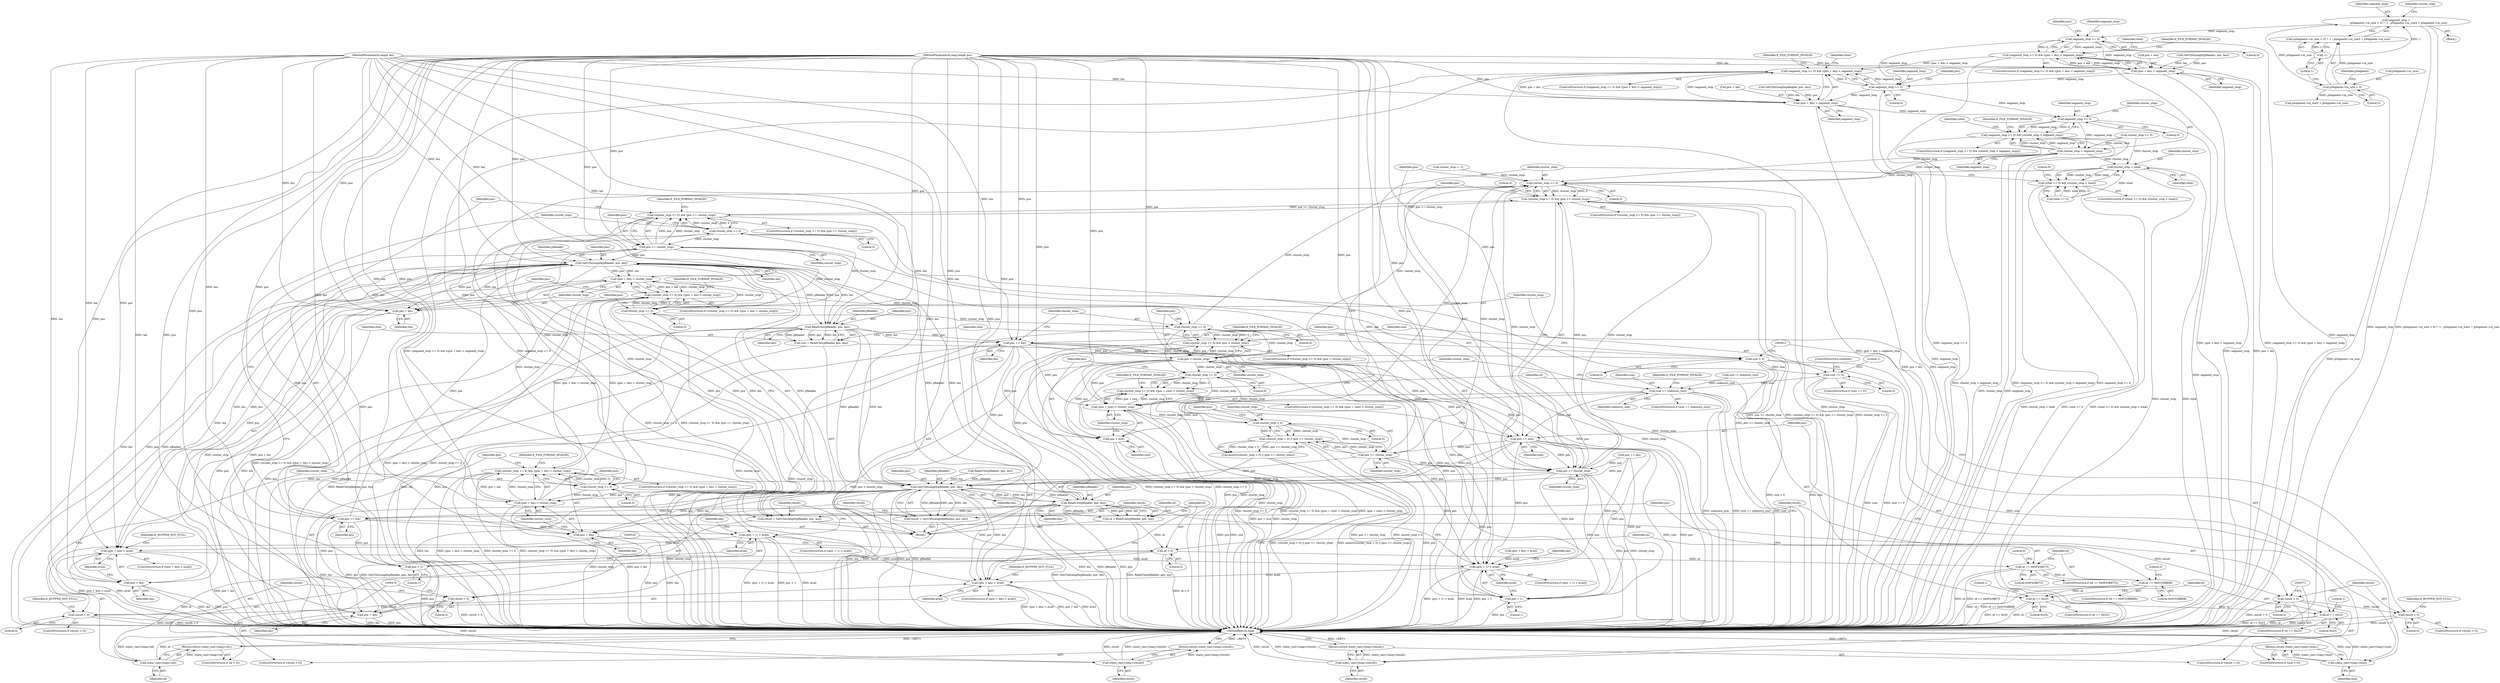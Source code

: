 digraph "0_Android_04839626ed859623901ebd3a5fd483982186b59d_146@integer" {
"1000205" [label="(Call,segment_stop =\n      (pSegment->m_size < 0) ? -1 : pSegment->m_start + pSegment->m_size)"];
"1000213" [label="(Call,-1)"];
"1000208" [label="(Call,pSegment->m_size < 0)"];
"1000263" [label="(Call,segment_stop >= 0)"];
"1000262" [label="(Call,(segment_stop >= 0) && ((pos + len) > segment_stop))"];
"1000351" [label="(Call,(segment_stop >= 0) && ((pos + len) > segment_stop))"];
"1000266" [label="(Call,(pos + len) > segment_stop)"];
"1000352" [label="(Call,segment_stop >= 0)"];
"1000355" [label="(Call,(pos + len) > segment_stop)"];
"1000424" [label="(Call,segment_stop >= 0)"];
"1000423" [label="(Call,(segment_stop >= 0) && (cluster_stop > segment_stop))"];
"1000427" [label="(Call,cluster_stop > segment_stop)"];
"1000437" [label="(Call,cluster_stop > total)"];
"1000433" [label="(Call,(total >= 0) && (cluster_stop > total))"];
"1000446" [label="(Call,cluster_stop >= 0)"];
"1000445" [label="(Call,(cluster_stop >= 0) && (pos >= cluster_stop))"];
"1000538" [label="(Call,(cluster_stop >= 0) && (pos >= cluster_stop))"];
"1000449" [label="(Call,pos >= cluster_stop)"];
"1000455" [label="(Call,(pos + 1) > avail)"];
"1000500" [label="(Call,(pos + len) > avail)"];
"1000548" [label="(Call,(pos + 1) > avail)"];
"1000592" [label="(Call,(pos + len) > avail)"];
"1000456" [label="(Call,pos + 1)"];
"1000469" [label="(Call,GetUIntLength(pReader, pos, len))"];
"1000467" [label="(Call,result = GetUIntLength(pReader, pos, len))"];
"1000474" [label="(Call,result < 0)"];
"1000478" [label="(Call,static_cast<long>(result))"];
"1000477" [label="(Return,return static_cast<long>(result);)"];
"1000482" [label="(Call,result > 0)"];
"1000492" [label="(Call,(pos + len) > cluster_stop)"];
"1000488" [label="(Call,(cluster_stop >= 0) && ((pos + len) > cluster_stop))"];
"1000580" [label="(Call,(cluster_stop >= 0) && ((pos + len) > cluster_stop))"];
"1000539" [label="(Call,cluster_stop >= 0)"];
"1000542" [label="(Call,pos >= cluster_stop)"];
"1000549" [label="(Call,pos + 1)"];
"1000561" [label="(Call,GetUIntLength(pReader, pos, len))"];
"1000559" [label="(Call,result = GetUIntLength(pReader, pos, len))"];
"1000566" [label="(Call,result < 0)"];
"1000570" [label="(Call,static_cast<long>(result))"];
"1000569" [label="(Return,return static_cast<long>(result);)"];
"1000574" [label="(Call,result > 0)"];
"1000584" [label="(Call,(pos + len) > cluster_stop)"];
"1000619" [label="(Call,cluster_stop >= 0)"];
"1000618" [label="(Call,(cluster_stop >= 0) && (pos > cluster_stop))"];
"1000622" [label="(Call,pos > cluster_stop)"];
"1000642" [label="(Call,cluster_stop >= 0)"];
"1000641" [label="(Call,(cluster_stop >= 0) && ((pos + size) > cluster_stop))"];
"1000645" [label="(Call,(pos + size) > cluster_stop)"];
"1000669" [label="(Call,cluster_stop < 0)"];
"1000668" [label="(Call,(cluster_stop < 0) || (pos <= cluster_stop))"];
"1000667" [label="(Call,assert((cluster_stop < 0) || (pos <= cluster_stop)))"];
"1000672" [label="(Call,pos <= cluster_stop)"];
"1000646" [label="(Call,pos + size)"];
"1000664" [label="(Call,pos += size)"];
"1000585" [label="(Call,pos + len)"];
"1000593" [label="(Call,pos + len)"];
"1000602" [label="(Call,ReadUInt(pReader, pos, len))"];
"1000600" [label="(Call,size = ReadUInt(pReader, pos, len))"];
"1000607" [label="(Call,size < 0)"];
"1000611" [label="(Call,static_cast<long>(size))"];
"1000610" [label="(Return,return static_cast<long>(size);)"];
"1000628" [label="(Call,size == 0)"];
"1000635" [label="(Call,size == unknown_size)"];
"1000614" [label="(Call,pos += len)"];
"1000581" [label="(Call,cluster_stop >= 0)"];
"1000493" [label="(Call,pos + len)"];
"1000501" [label="(Call,pos + len)"];
"1000510" [label="(Call,ReadUInt(pReader, pos, len))"];
"1000508" [label="(Call,id = ReadUInt(pReader, pos, len))"];
"1000515" [label="(Call,id < 0)"];
"1000519" [label="(Call,static_cast<long>(id))"];
"1000518" [label="(Return,return static_cast<long>(id);)"];
"1000523" [label="(Call,id == 0x0F43B675)"];
"1000529" [label="(Call,id == 0x0C53BB6B)"];
"1000653" [label="(Call,id == 0x20)"];
"1000659" [label="(Call,id == 0x23)"];
"1000534" [label="(Call,pos += len)"];
"1000489" [label="(Call,cluster_stop >= 0)"];
"1000618" [label="(Call,(cluster_stop >= 0) && (pos > cluster_stop))"];
"1000611" [label="(Call,static_cast<long>(size))"];
"1000538" [label="(Call,(cluster_stop >= 0) && (pos >= cluster_stop))"];
"1000458" [label="(Literal,1)"];
"1000473" [label="(ControlStructure,if (result < 0))"];
"1000549" [label="(Call,pos + 1)"];
"1000605" [label="(Identifier,len)"];
"1000622" [label="(Call,pos > cluster_stop)"];
"1000354" [label="(Literal,0)"];
"1000483" [label="(Identifier,result)"];
"1000574" [label="(Call,result > 0)"];
"1000671" [label="(Literal,0)"];
"1000572" [label="(Identifier,result)"];
"1000439" [label="(Identifier,total)"];
"1000486" [label="(Identifier,E_BUFFER_NOT_FULL)"];
"1000266" [label="(Call,(pos + len) > segment_stop)"];
"1000425" [label="(Identifier,segment_stop)"];
"1000262" [label="(Call,(segment_stop >= 0) && ((pos + len) > segment_stop))"];
"1000672" [label="(Call,pos <= cluster_stop)"];
"1000205" [label="(Call,segment_stop =\n      (pSegment->m_size < 0) ? -1 : pSegment->m_start + pSegment->m_size)"];
"1000454" [label="(ControlStructure,if ((pos + 1) > avail))"];
"1000544" [label="(Identifier,cluster_stop)"];
"1000648" [label="(Identifier,size)"];
"1000443" [label="(Block,)"];
"1000634" [label="(ControlStructure,if (size == unknown_size))"];
"1000613" [label="(Identifier,size)"];
"1000519" [label="(Call,static_cast<long>(id))"];
"1000561" [label="(Call,GetUIntLength(pReader, pos, len))"];
"1000670" [label="(Identifier,cluster_stop)"];
"1000481" [label="(ControlStructure,if (result > 0))"];
"1000446" [label="(Call,cluster_stop >= 0)"];
"1000445" [label="(Call,(cluster_stop >= 0) && (pos >= cluster_stop))"];
"1000535" [label="(Identifier,pos)"];
"1000426" [label="(Literal,0)"];
"1000537" [label="(ControlStructure,if ((cluster_stop >= 0) && (pos >= cluster_stop)))"];
"1000208" [label="(Call,pSegment->m_size < 0)"];
"1000506" [label="(Identifier,E_BUFFER_NOT_FULL)"];
"1000585" [label="(Call,pos + len)"];
"1000432" [label="(ControlStructure,if ((total >= 0) && (cluster_stop > total)))"];
"1000646" [label="(Call,pos + size)"];
"1000270" [label="(Identifier,segment_stop)"];
"1000564" [label="(Identifier,len)"];
"1000624" [label="(Identifier,cluster_stop)"];
"1000587" [label="(Identifier,len)"];
"1000529" [label="(Call,id == 0x0C53BB6B)"];
"1000569" [label="(Return,return static_cast<long>(result);)"];
"1000350" [label="(ControlStructure,if ((segment_stop >= 0) && ((pos + len) > segment_stop)))"];
"1000595" [label="(Identifier,len)"];
"1000539" [label="(Call,cluster_stop >= 0)"];
"1000666" [label="(Identifier,size)"];
"1000560" [label="(Identifier,result)"];
"1000513" [label="(Identifier,len)"];
"1000516" [label="(Identifier,id)"];
"1000435" [label="(Identifier,total)"];
"1000619" [label="(Call,cluster_stop >= 0)"];
"1000592" [label="(Call,(pos + len) > avail)"];
"1000606" [label="(ControlStructure,if (size < 0))"];
"1000431" [label="(Identifier,E_FILE_FORMAT_INVALID)"];
"1000471" [label="(Identifier,pos)"];
"1000565" [label="(ControlStructure,if (result < 0))"];
"1000514" [label="(ControlStructure,if (id < 0))"];
"1000352" [label="(Call,segment_stop >= 0)"];
"1000521" [label="(Identifier,id)"];
"1000568" [label="(Literal,0)"];
"1000674" [label="(Identifier,cluster_stop)"];
"1000356" [label="(Call,pos + len)"];
"1000355" [label="(Call,(pos + len) > segment_stop)"];
"1000559" [label="(Call,result = GetUIntLength(pReader, pos, len))"];
"1000573" [label="(ControlStructure,if (result > 0))"];
"1000667" [label="(Call,assert((cluster_stop < 0) || (pos <= cluster_stop)))"];
"1000576" [label="(Literal,0)"];
"1000563" [label="(Identifier,pos)"];
"1000500" [label="(Call,(pos + len) > avail)"];
"1000547" [label="(ControlStructure,if ((pos + 1) > avail))"];
"1000375" [label="(Call,(pos + len) > avail)"];
"1000488" [label="(Call,(cluster_stop >= 0) && ((pos + len) > cluster_stop))"];
"1000448" [label="(Literal,0)"];
"1000582" [label="(Identifier,cluster_stop)"];
"1000642" [label="(Call,cluster_stop >= 0)"];
"1000457" [label="(Identifier,pos)"];
"1000263" [label="(Call,segment_stop >= 0)"];
"1000664" [label="(Call,pos += size)"];
"1000534" [label="(Call,pos += len)"];
"1000603" [label="(Identifier,pReader)"];
"1000151" [label="(Block,)"];
"1000579" [label="(ControlStructure,if ((cluster_stop >= 0) && ((pos + len) > cluster_stop)))"];
"1000590" [label="(Identifier,E_FILE_FORMAT_INVALID)"];
"1000628" [label="(Call,size == 0)"];
"1000658" [label="(ControlStructure,if (id == 0x23))"];
"1000637" [label="(Identifier,unknown_size)"];
"1000459" [label="(Identifier,avail)"];
"1000359" [label="(Identifier,segment_stop)"];
"1000644" [label="(Literal,0)"];
"1000419" [label="(Call,cluster_stop >= 0)"];
"1000566" [label="(Call,result < 0)"];
"1000450" [label="(Identifier,pos)"];
"1000508" [label="(Call,id = ReadUInt(pReader, pos, len))"];
"1000493" [label="(Call,pos + len)"];
"1000223" [label="(Call,cluster_stop = -1)"];
"1000555" [label="(Identifier,len)"];
"1000620" [label="(Identifier,cluster_stop)"];
"1000276" [label="(Identifier,total)"];
"1000217" [label="(Identifier,pSegment)"];
"1000429" [label="(Identifier,segment_stop)"];
"1000609" [label="(Literal,0)"];
"1000528" [label="(ControlStructure,if (id == 0x0C53BB6B))"];
"1000215" [label="(Call,pSegment->m_start + pSegment->m_size)"];
"1000504" [label="(Identifier,avail)"];
"1000570" [label="(Call,static_cast<long>(result))"];
"1000659" [label="(Call,id == 0x23)"];
"1000361" [label="(Identifier,E_FILE_FORMAT_INVALID)"];
"1000267" [label="(Call,pos + len)"];
"1000608" [label="(Identifier,size)"];
"1000580" [label="(Call,(cluster_stop >= 0) && ((pos + len) > cluster_stop))"];
"1000562" [label="(Identifier,pReader)"];
"1000660" [label="(Identifier,id)"];
"1000533" [label="(Literal,0)"];
"1000455" [label="(Call,(pos + 1) > avail)"];
"1000661" [label="(Literal,0x23)"];
"1000645" [label="(Call,(pos + size) > cluster_stop)"];
"1000243" [label="(Call,GetUIntLength(pReader, pos, len))"];
"1000453" [label="(Literal,0)"];
"1000673" [label="(Identifier,pos)"];
"1000437" [label="(Call,cluster_stop > total)"];
"1000523" [label="(Call,id == 0x0F43B675)"];
"1000631" [label="(ControlStructure,continue;)"];
"1000548" [label="(Call,(pos + 1) > avail)"];
"1000543" [label="(Identifier,pos)"];
"1000654" [label="(Identifier,id)"];
"1000149" [label="(MethodParameterIn,long long& pos)"];
"1000515" [label="(Call,id < 0)"];
"1000546" [label="(Identifier,E_FILE_FORMAT_INVALID)"];
"1000583" [label="(Literal,0)"];
"1000498" [label="(Identifier,E_FILE_FORMAT_INVALID)"];
"1000578" [label="(Identifier,E_BUFFER_NOT_FULL)"];
"1000423" [label="(Call,(segment_stop >= 0) && (cluster_stop > segment_stop))"];
"1000472" [label="(Identifier,len)"];
"1000444" [label="(ControlStructure,if ((cluster_stop >= 0) && (pos >= cluster_stop)))"];
"1000487" [label="(ControlStructure,if ((cluster_stop >= 0) && ((pos + len) > cluster_stop)))"];
"1000468" [label="(Identifier,result)"];
"1000614" [label="(Call,pos += len)"];
"1000550" [label="(Identifier,pos)"];
"1000499" [label="(ControlStructure,if ((pos + len) > avail))"];
"1000510" [label="(Call,ReadUInt(pReader, pos, len))"];
"1000584" [label="(Call,(pos + len) > cluster_stop)"];
"1000636" [label="(Identifier,size)"];
"1000530" [label="(Identifier,id)"];
"1000639" [label="(Identifier,E_FILE_FORMAT_INVALID)"];
"1000627" [label="(ControlStructure,if (size == 0))"];
"1000495" [label="(Identifier,len)"];
"1000588" [label="(Identifier,cluster_stop)"];
"1000604" [label="(Identifier,pos)"];
"1000617" [label="(ControlStructure,if ((cluster_stop >= 0) && (pos > cluster_stop)))"];
"1000353" [label="(Identifier,segment_stop)"];
"1000449" [label="(Call,pos >= cluster_stop)"];
"1000482" [label="(Call,result > 0)"];
"1000492" [label="(Call,(pos + len) > cluster_stop)"];
"1000540" [label="(Identifier,cluster_stop)"];
"1000616" [label="(Identifier,len)"];
"1000641" [label="(Call,(cluster_stop >= 0) && ((pos + size) > cluster_stop))"];
"1000552" [label="(Identifier,avail)"];
"1000272" [label="(Identifier,E_FILE_FORMAT_INVALID)"];
"1000261" [label="(ControlStructure,if ((segment_stop >= 0) && ((pos + len) > segment_stop)))"];
"1000598" [label="(Identifier,E_BUFFER_NOT_FULL)"];
"1000633" [label="(Literal,1)"];
"1000655" [label="(Literal,0x20)"];
"1000478" [label="(Call,static_cast<long>(result))"];
"1000470" [label="(Identifier,pReader)"];
"1000451" [label="(Identifier,cluster_stop)"];
"1000496" [label="(Identifier,cluster_stop)"];
"1000206" [label="(Identifier,segment_stop)"];
"1000447" [label="(Identifier,cluster_stop)"];
"1000643" [label="(Identifier,cluster_stop)"];
"1000581" [label="(Call,cluster_stop >= 0)"];
"1000591" [label="(ControlStructure,if ((pos + len) > avail))"];
"1000484" [label="(Literal,0)"];
"1000522" [label="(ControlStructure,if (id == 0x0F43B675))"];
"1000596" [label="(Identifier,avail)"];
"1000635" [label="(Call,size == unknown_size)"];
"1000586" [label="(Identifier,pos)"];
"1000511" [label="(Identifier,pReader)"];
"1000652" [label="(ControlStructure,if (id == 0x20))"];
"1000264" [label="(Identifier,segment_stop)"];
"1000469" [label="(Call,GetUIntLength(pReader, pos, len))"];
"1000668" [label="(Call,(cluster_stop < 0) || (pos <= cluster_stop))"];
"1000607" [label="(Call,size < 0)"];
"1000602" [label="(Call,ReadUInt(pReader, pos, len))"];
"1000150" [label="(MethodParameterIn,long& len)"];
"1000541" [label="(Literal,0)"];
"1000365" [label="(Identifier,total)"];
"1000551" [label="(Literal,1)"];
"1000525" [label="(Literal,0x0F43B675)"];
"1000268" [label="(Identifier,pos)"];
"1000474" [label="(Call,result < 0)"];
"1000265" [label="(Literal,0)"];
"1000357" [label="(Identifier,pos)"];
"1000509" [label="(Identifier,id)"];
"1000475" [label="(Identifier,result)"];
"1000433" [label="(Call,(total >= 0) && (cluster_stop > total))"];
"1000630" [label="(Literal,0)"];
"1000518" [label="(Return,return static_cast<long>(id);)"];
"1000209" [label="(Call,pSegment->m_size)"];
"1000626" [label="(Identifier,E_FILE_FORMAT_INVALID)"];
"1000531" [label="(Literal,0x0C53BB6B)"];
"1000491" [label="(Literal,0)"];
"1000467" [label="(Call,result = GetUIntLength(pReader, pos, len))"];
"1000601" [label="(Identifier,size)"];
"1000489" [label="(Call,cluster_stop >= 0)"];
"1000651" [label="(Identifier,E_FILE_FORMAT_INVALID)"];
"1000621" [label="(Literal,0)"];
"1000623" [label="(Identifier,pos)"];
"1000512" [label="(Identifier,pos)"];
"1000438" [label="(Identifier,cluster_stop)"];
"1000441" [label="(Literal,0)"];
"1000501" [label="(Call,pos + len)"];
"1000385" [label="(Call,ReadUInt(pReader, pos, len))"];
"1000575" [label="(Identifier,result)"];
"1000212" [label="(Literal,0)"];
"1000649" [label="(Identifier,cluster_stop)"];
"1000422" [label="(ControlStructure,if ((segment_stop >= 0) && (cluster_stop > segment_stop)))"];
"1000490" [label="(Identifier,cluster_stop)"];
"1000629" [label="(Identifier,size)"];
"1000640" [label="(ControlStructure,if ((cluster_stop >= 0) && ((pos + size) > cluster_stop)))"];
"1000427" [label="(Call,cluster_stop > segment_stop)"];
"1000524" [label="(Identifier,id)"];
"1000207" [label="(Call,(pSegment->m_size < 0) ? -1 : pSegment->m_start + pSegment->m_size)"];
"1000214" [label="(Literal,1)"];
"1000480" [label="(Identifier,result)"];
"1000403" [label="(Call,pos += len)"];
"1000456" [label="(Call,pos + 1)"];
"1000503" [label="(Identifier,len)"];
"1000675" [label="(MethodReturn,long)"];
"1000657" [label="(Literal,1)"];
"1000477" [label="(Return,return static_cast<long>(result);)"];
"1000536" [label="(Identifier,len)"];
"1000567" [label="(Identifier,result)"];
"1000462" [label="(Identifier,len)"];
"1000669" [label="(Call,cluster_stop < 0)"];
"1000663" [label="(Literal,1)"];
"1000600" [label="(Call,size = ReadUInt(pReader, pos, len))"];
"1000615" [label="(Identifier,pos)"];
"1000594" [label="(Identifier,pos)"];
"1000409" [label="(Call,size != unknown_size)"];
"1000502" [label="(Identifier,pos)"];
"1000517" [label="(Literal,0)"];
"1000428" [label="(Identifier,cluster_stop)"];
"1000610" [label="(Return,return static_cast<long>(size);)"];
"1000527" [label="(Literal,0)"];
"1000476" [label="(Literal,0)"];
"1000593" [label="(Call,pos + len)"];
"1000224" [label="(Identifier,cluster_stop)"];
"1000332" [label="(Call,GetUIntLength(pReader, pos, len))"];
"1000653" [label="(Call,id == 0x20)"];
"1000647" [label="(Identifier,pos)"];
"1000665" [label="(Identifier,pos)"];
"1000424" [label="(Call,segment_stop >= 0)"];
"1000494" [label="(Identifier,pos)"];
"1000542" [label="(Call,pos >= cluster_stop)"];
"1000434" [label="(Call,total >= 0)"];
"1000213" [label="(Call,-1)"];
"1000351" [label="(Call,(segment_stop >= 0) && ((pos + len) > segment_stop))"];
"1000205" -> "1000151"  [label="AST: "];
"1000205" -> "1000207"  [label="CFG: "];
"1000206" -> "1000205"  [label="AST: "];
"1000207" -> "1000205"  [label="AST: "];
"1000224" -> "1000205"  [label="CFG: "];
"1000205" -> "1000675"  [label="DDG: segment_stop"];
"1000205" -> "1000675"  [label="DDG: (pSegment->m_size < 0) ? -1 : pSegment->m_start + pSegment->m_size"];
"1000213" -> "1000205"  [label="DDG: 1"];
"1000208" -> "1000205"  [label="DDG: pSegment->m_size"];
"1000205" -> "1000263"  [label="DDG: segment_stop"];
"1000213" -> "1000207"  [label="AST: "];
"1000213" -> "1000214"  [label="CFG: "];
"1000214" -> "1000213"  [label="AST: "];
"1000207" -> "1000213"  [label="CFG: "];
"1000213" -> "1000207"  [label="DDG: 1"];
"1000208" -> "1000207"  [label="AST: "];
"1000208" -> "1000212"  [label="CFG: "];
"1000209" -> "1000208"  [label="AST: "];
"1000212" -> "1000208"  [label="AST: "];
"1000214" -> "1000208"  [label="CFG: "];
"1000217" -> "1000208"  [label="CFG: "];
"1000208" -> "1000675"  [label="DDG: pSegment->m_size"];
"1000208" -> "1000207"  [label="DDG: pSegment->m_size"];
"1000208" -> "1000215"  [label="DDG: pSegment->m_size"];
"1000263" -> "1000262"  [label="AST: "];
"1000263" -> "1000265"  [label="CFG: "];
"1000264" -> "1000263"  [label="AST: "];
"1000265" -> "1000263"  [label="AST: "];
"1000268" -> "1000263"  [label="CFG: "];
"1000262" -> "1000263"  [label="CFG: "];
"1000263" -> "1000675"  [label="DDG: segment_stop"];
"1000263" -> "1000262"  [label="DDG: segment_stop"];
"1000263" -> "1000262"  [label="DDG: 0"];
"1000263" -> "1000266"  [label="DDG: segment_stop"];
"1000263" -> "1000352"  [label="DDG: segment_stop"];
"1000262" -> "1000261"  [label="AST: "];
"1000262" -> "1000266"  [label="CFG: "];
"1000266" -> "1000262"  [label="AST: "];
"1000272" -> "1000262"  [label="CFG: "];
"1000276" -> "1000262"  [label="CFG: "];
"1000262" -> "1000675"  [label="DDG: segment_stop >= 0"];
"1000262" -> "1000675"  [label="DDG: (pos + len) > segment_stop"];
"1000262" -> "1000675"  [label="DDG: (segment_stop >= 0) && ((pos + len) > segment_stop)"];
"1000266" -> "1000262"  [label="DDG: pos + len"];
"1000266" -> "1000262"  [label="DDG: segment_stop"];
"1000262" -> "1000351"  [label="DDG: (pos + len) > segment_stop"];
"1000351" -> "1000350"  [label="AST: "];
"1000351" -> "1000352"  [label="CFG: "];
"1000351" -> "1000355"  [label="CFG: "];
"1000352" -> "1000351"  [label="AST: "];
"1000355" -> "1000351"  [label="AST: "];
"1000361" -> "1000351"  [label="CFG: "];
"1000365" -> "1000351"  [label="CFG: "];
"1000351" -> "1000675"  [label="DDG: (segment_stop >= 0) && ((pos + len) > segment_stop)"];
"1000351" -> "1000675"  [label="DDG: segment_stop >= 0"];
"1000351" -> "1000675"  [label="DDG: (pos + len) > segment_stop"];
"1000352" -> "1000351"  [label="DDG: segment_stop"];
"1000352" -> "1000351"  [label="DDG: 0"];
"1000355" -> "1000351"  [label="DDG: pos + len"];
"1000355" -> "1000351"  [label="DDG: segment_stop"];
"1000266" -> "1000270"  [label="CFG: "];
"1000267" -> "1000266"  [label="AST: "];
"1000270" -> "1000266"  [label="AST: "];
"1000266" -> "1000675"  [label="DDG: pos + len"];
"1000266" -> "1000675"  [label="DDG: segment_stop"];
"1000243" -> "1000266"  [label="DDG: pos"];
"1000243" -> "1000266"  [label="DDG: len"];
"1000149" -> "1000266"  [label="DDG: pos"];
"1000150" -> "1000266"  [label="DDG: len"];
"1000266" -> "1000352"  [label="DDG: segment_stop"];
"1000352" -> "1000354"  [label="CFG: "];
"1000353" -> "1000352"  [label="AST: "];
"1000354" -> "1000352"  [label="AST: "];
"1000357" -> "1000352"  [label="CFG: "];
"1000352" -> "1000675"  [label="DDG: segment_stop"];
"1000352" -> "1000355"  [label="DDG: segment_stop"];
"1000352" -> "1000424"  [label="DDG: segment_stop"];
"1000355" -> "1000359"  [label="CFG: "];
"1000356" -> "1000355"  [label="AST: "];
"1000359" -> "1000355"  [label="AST: "];
"1000355" -> "1000675"  [label="DDG: pos + len"];
"1000355" -> "1000675"  [label="DDG: segment_stop"];
"1000332" -> "1000355"  [label="DDG: pos"];
"1000332" -> "1000355"  [label="DDG: len"];
"1000149" -> "1000355"  [label="DDG: pos"];
"1000150" -> "1000355"  [label="DDG: len"];
"1000355" -> "1000424"  [label="DDG: segment_stop"];
"1000424" -> "1000423"  [label="AST: "];
"1000424" -> "1000426"  [label="CFG: "];
"1000425" -> "1000424"  [label="AST: "];
"1000426" -> "1000424"  [label="AST: "];
"1000428" -> "1000424"  [label="CFG: "];
"1000423" -> "1000424"  [label="CFG: "];
"1000424" -> "1000675"  [label="DDG: segment_stop"];
"1000424" -> "1000423"  [label="DDG: segment_stop"];
"1000424" -> "1000423"  [label="DDG: 0"];
"1000424" -> "1000427"  [label="DDG: segment_stop"];
"1000423" -> "1000422"  [label="AST: "];
"1000423" -> "1000427"  [label="CFG: "];
"1000427" -> "1000423"  [label="AST: "];
"1000431" -> "1000423"  [label="CFG: "];
"1000435" -> "1000423"  [label="CFG: "];
"1000423" -> "1000675"  [label="DDG: cluster_stop > segment_stop"];
"1000423" -> "1000675"  [label="DDG: (segment_stop >= 0) && (cluster_stop > segment_stop)"];
"1000423" -> "1000675"  [label="DDG: segment_stop >= 0"];
"1000427" -> "1000423"  [label="DDG: cluster_stop"];
"1000427" -> "1000423"  [label="DDG: segment_stop"];
"1000427" -> "1000429"  [label="CFG: "];
"1000428" -> "1000427"  [label="AST: "];
"1000429" -> "1000427"  [label="AST: "];
"1000427" -> "1000675"  [label="DDG: cluster_stop"];
"1000427" -> "1000675"  [label="DDG: segment_stop"];
"1000419" -> "1000427"  [label="DDG: cluster_stop"];
"1000427" -> "1000437"  [label="DDG: cluster_stop"];
"1000427" -> "1000446"  [label="DDG: cluster_stop"];
"1000437" -> "1000433"  [label="AST: "];
"1000437" -> "1000439"  [label="CFG: "];
"1000438" -> "1000437"  [label="AST: "];
"1000439" -> "1000437"  [label="AST: "];
"1000433" -> "1000437"  [label="CFG: "];
"1000437" -> "1000675"  [label="DDG: cluster_stop"];
"1000437" -> "1000675"  [label="DDG: total"];
"1000437" -> "1000433"  [label="DDG: cluster_stop"];
"1000437" -> "1000433"  [label="DDG: total"];
"1000419" -> "1000437"  [label="DDG: cluster_stop"];
"1000434" -> "1000437"  [label="DDG: total"];
"1000437" -> "1000446"  [label="DDG: cluster_stop"];
"1000433" -> "1000432"  [label="AST: "];
"1000433" -> "1000434"  [label="CFG: "];
"1000434" -> "1000433"  [label="AST: "];
"1000441" -> "1000433"  [label="CFG: "];
"1000447" -> "1000433"  [label="CFG: "];
"1000433" -> "1000675"  [label="DDG: cluster_stop > total"];
"1000433" -> "1000675"  [label="DDG: total >= 0"];
"1000433" -> "1000675"  [label="DDG: (total >= 0) && (cluster_stop > total)"];
"1000434" -> "1000433"  [label="DDG: total"];
"1000434" -> "1000433"  [label="DDG: 0"];
"1000446" -> "1000445"  [label="AST: "];
"1000446" -> "1000448"  [label="CFG: "];
"1000447" -> "1000446"  [label="AST: "];
"1000448" -> "1000446"  [label="AST: "];
"1000450" -> "1000446"  [label="CFG: "];
"1000445" -> "1000446"  [label="CFG: "];
"1000446" -> "1000675"  [label="DDG: cluster_stop"];
"1000446" -> "1000445"  [label="DDG: cluster_stop"];
"1000446" -> "1000445"  [label="DDG: 0"];
"1000419" -> "1000446"  [label="DDG: cluster_stop"];
"1000672" -> "1000446"  [label="DDG: cluster_stop"];
"1000669" -> "1000446"  [label="DDG: cluster_stop"];
"1000619" -> "1000446"  [label="DDG: cluster_stop"];
"1000223" -> "1000446"  [label="DDG: cluster_stop"];
"1000622" -> "1000446"  [label="DDG: cluster_stop"];
"1000446" -> "1000449"  [label="DDG: cluster_stop"];
"1000446" -> "1000489"  [label="DDG: cluster_stop"];
"1000445" -> "1000444"  [label="AST: "];
"1000445" -> "1000449"  [label="CFG: "];
"1000449" -> "1000445"  [label="AST: "];
"1000453" -> "1000445"  [label="CFG: "];
"1000457" -> "1000445"  [label="CFG: "];
"1000445" -> "1000675"  [label="DDG: cluster_stop >= 0"];
"1000445" -> "1000675"  [label="DDG: pos >= cluster_stop"];
"1000445" -> "1000675"  [label="DDG: (cluster_stop >= 0) && (pos >= cluster_stop)"];
"1000538" -> "1000445"  [label="DDG: pos >= cluster_stop"];
"1000449" -> "1000445"  [label="DDG: pos"];
"1000449" -> "1000445"  [label="DDG: cluster_stop"];
"1000445" -> "1000538"  [label="DDG: pos >= cluster_stop"];
"1000538" -> "1000537"  [label="AST: "];
"1000538" -> "1000539"  [label="CFG: "];
"1000538" -> "1000542"  [label="CFG: "];
"1000539" -> "1000538"  [label="AST: "];
"1000542" -> "1000538"  [label="AST: "];
"1000546" -> "1000538"  [label="CFG: "];
"1000550" -> "1000538"  [label="CFG: "];
"1000538" -> "1000675"  [label="DDG: pos >= cluster_stop"];
"1000538" -> "1000675"  [label="DDG: cluster_stop >= 0"];
"1000538" -> "1000675"  [label="DDG: (cluster_stop >= 0) && (pos >= cluster_stop)"];
"1000539" -> "1000538"  [label="DDG: cluster_stop"];
"1000539" -> "1000538"  [label="DDG: 0"];
"1000542" -> "1000538"  [label="DDG: pos"];
"1000542" -> "1000538"  [label="DDG: cluster_stop"];
"1000449" -> "1000451"  [label="CFG: "];
"1000450" -> "1000449"  [label="AST: "];
"1000451" -> "1000449"  [label="AST: "];
"1000449" -> "1000675"  [label="DDG: pos"];
"1000449" -> "1000675"  [label="DDG: cluster_stop"];
"1000622" -> "1000449"  [label="DDG: pos"];
"1000403" -> "1000449"  [label="DDG: pos"];
"1000664" -> "1000449"  [label="DDG: pos"];
"1000672" -> "1000449"  [label="DDG: pos"];
"1000614" -> "1000449"  [label="DDG: pos"];
"1000149" -> "1000449"  [label="DDG: pos"];
"1000449" -> "1000455"  [label="DDG: pos"];
"1000449" -> "1000456"  [label="DDG: pos"];
"1000449" -> "1000469"  [label="DDG: pos"];
"1000449" -> "1000489"  [label="DDG: cluster_stop"];
"1000455" -> "1000454"  [label="AST: "];
"1000455" -> "1000459"  [label="CFG: "];
"1000456" -> "1000455"  [label="AST: "];
"1000459" -> "1000455"  [label="AST: "];
"1000462" -> "1000455"  [label="CFG: "];
"1000468" -> "1000455"  [label="CFG: "];
"1000455" -> "1000675"  [label="DDG: (pos + 1) > avail"];
"1000455" -> "1000675"  [label="DDG: avail"];
"1000455" -> "1000675"  [label="DDG: pos + 1"];
"1000622" -> "1000455"  [label="DDG: pos"];
"1000403" -> "1000455"  [label="DDG: pos"];
"1000664" -> "1000455"  [label="DDG: pos"];
"1000672" -> "1000455"  [label="DDG: pos"];
"1000614" -> "1000455"  [label="DDG: pos"];
"1000149" -> "1000455"  [label="DDG: pos"];
"1000592" -> "1000455"  [label="DDG: avail"];
"1000375" -> "1000455"  [label="DDG: avail"];
"1000455" -> "1000500"  [label="DDG: avail"];
"1000500" -> "1000499"  [label="AST: "];
"1000500" -> "1000504"  [label="CFG: "];
"1000501" -> "1000500"  [label="AST: "];
"1000504" -> "1000500"  [label="AST: "];
"1000506" -> "1000500"  [label="CFG: "];
"1000509" -> "1000500"  [label="CFG: "];
"1000500" -> "1000675"  [label="DDG: (pos + len) > avail"];
"1000500" -> "1000675"  [label="DDG: pos + len"];
"1000500" -> "1000675"  [label="DDG: avail"];
"1000469" -> "1000500"  [label="DDG: pos"];
"1000469" -> "1000500"  [label="DDG: len"];
"1000149" -> "1000500"  [label="DDG: pos"];
"1000150" -> "1000500"  [label="DDG: len"];
"1000500" -> "1000548"  [label="DDG: avail"];
"1000548" -> "1000547"  [label="AST: "];
"1000548" -> "1000552"  [label="CFG: "];
"1000549" -> "1000548"  [label="AST: "];
"1000552" -> "1000548"  [label="AST: "];
"1000555" -> "1000548"  [label="CFG: "];
"1000560" -> "1000548"  [label="CFG: "];
"1000548" -> "1000675"  [label="DDG: (pos + 1) > avail"];
"1000548" -> "1000675"  [label="DDG: pos + 1"];
"1000548" -> "1000675"  [label="DDG: avail"];
"1000542" -> "1000548"  [label="DDG: pos"];
"1000534" -> "1000548"  [label="DDG: pos"];
"1000149" -> "1000548"  [label="DDG: pos"];
"1000548" -> "1000592"  [label="DDG: avail"];
"1000592" -> "1000591"  [label="AST: "];
"1000592" -> "1000596"  [label="CFG: "];
"1000593" -> "1000592"  [label="AST: "];
"1000596" -> "1000592"  [label="AST: "];
"1000598" -> "1000592"  [label="CFG: "];
"1000601" -> "1000592"  [label="CFG: "];
"1000592" -> "1000675"  [label="DDG: (pos + len) > avail"];
"1000592" -> "1000675"  [label="DDG: avail"];
"1000592" -> "1000675"  [label="DDG: pos + len"];
"1000561" -> "1000592"  [label="DDG: pos"];
"1000561" -> "1000592"  [label="DDG: len"];
"1000149" -> "1000592"  [label="DDG: pos"];
"1000150" -> "1000592"  [label="DDG: len"];
"1000456" -> "1000458"  [label="CFG: "];
"1000457" -> "1000456"  [label="AST: "];
"1000458" -> "1000456"  [label="AST: "];
"1000459" -> "1000456"  [label="CFG: "];
"1000456" -> "1000675"  [label="DDG: pos"];
"1000622" -> "1000456"  [label="DDG: pos"];
"1000403" -> "1000456"  [label="DDG: pos"];
"1000664" -> "1000456"  [label="DDG: pos"];
"1000672" -> "1000456"  [label="DDG: pos"];
"1000614" -> "1000456"  [label="DDG: pos"];
"1000149" -> "1000456"  [label="DDG: pos"];
"1000469" -> "1000467"  [label="AST: "];
"1000469" -> "1000472"  [label="CFG: "];
"1000470" -> "1000469"  [label="AST: "];
"1000471" -> "1000469"  [label="AST: "];
"1000472" -> "1000469"  [label="AST: "];
"1000467" -> "1000469"  [label="CFG: "];
"1000469" -> "1000675"  [label="DDG: len"];
"1000469" -> "1000675"  [label="DDG: pos"];
"1000469" -> "1000675"  [label="DDG: pReader"];
"1000469" -> "1000467"  [label="DDG: pReader"];
"1000469" -> "1000467"  [label="DDG: pos"];
"1000469" -> "1000467"  [label="DDG: len"];
"1000602" -> "1000469"  [label="DDG: pReader"];
"1000602" -> "1000469"  [label="DDG: len"];
"1000385" -> "1000469"  [label="DDG: pReader"];
"1000385" -> "1000469"  [label="DDG: len"];
"1000149" -> "1000469"  [label="DDG: pos"];
"1000622" -> "1000469"  [label="DDG: pos"];
"1000403" -> "1000469"  [label="DDG: pos"];
"1000664" -> "1000469"  [label="DDG: pos"];
"1000672" -> "1000469"  [label="DDG: pos"];
"1000614" -> "1000469"  [label="DDG: pos"];
"1000150" -> "1000469"  [label="DDG: len"];
"1000469" -> "1000492"  [label="DDG: pos"];
"1000469" -> "1000492"  [label="DDG: len"];
"1000469" -> "1000493"  [label="DDG: pos"];
"1000469" -> "1000493"  [label="DDG: len"];
"1000469" -> "1000501"  [label="DDG: pos"];
"1000469" -> "1000501"  [label="DDG: len"];
"1000469" -> "1000510"  [label="DDG: pReader"];
"1000469" -> "1000510"  [label="DDG: pos"];
"1000469" -> "1000510"  [label="DDG: len"];
"1000467" -> "1000443"  [label="AST: "];
"1000468" -> "1000467"  [label="AST: "];
"1000475" -> "1000467"  [label="CFG: "];
"1000467" -> "1000675"  [label="DDG: GetUIntLength(pReader, pos, len)"];
"1000467" -> "1000474"  [label="DDG: result"];
"1000474" -> "1000473"  [label="AST: "];
"1000474" -> "1000476"  [label="CFG: "];
"1000475" -> "1000474"  [label="AST: "];
"1000476" -> "1000474"  [label="AST: "];
"1000479" -> "1000474"  [label="CFG: "];
"1000483" -> "1000474"  [label="CFG: "];
"1000474" -> "1000675"  [label="DDG: result < 0"];
"1000474" -> "1000478"  [label="DDG: result"];
"1000474" -> "1000482"  [label="DDG: result"];
"1000478" -> "1000477"  [label="AST: "];
"1000478" -> "1000480"  [label="CFG: "];
"1000479" -> "1000478"  [label="AST: "];
"1000480" -> "1000478"  [label="AST: "];
"1000477" -> "1000478"  [label="CFG: "];
"1000478" -> "1000675"  [label="DDG: result"];
"1000478" -> "1000675"  [label="DDG: static_cast<long>(result)"];
"1000478" -> "1000477"  [label="DDG: static_cast<long>(result)"];
"1000477" -> "1000473"  [label="AST: "];
"1000675" -> "1000477"  [label="CFG: "];
"1000477" -> "1000675"  [label="DDG: <RET>"];
"1000482" -> "1000481"  [label="AST: "];
"1000482" -> "1000484"  [label="CFG: "];
"1000483" -> "1000482"  [label="AST: "];
"1000484" -> "1000482"  [label="AST: "];
"1000486" -> "1000482"  [label="CFG: "];
"1000490" -> "1000482"  [label="CFG: "];
"1000482" -> "1000675"  [label="DDG: result"];
"1000482" -> "1000675"  [label="DDG: result > 0"];
"1000492" -> "1000488"  [label="AST: "];
"1000492" -> "1000496"  [label="CFG: "];
"1000493" -> "1000492"  [label="AST: "];
"1000496" -> "1000492"  [label="AST: "];
"1000488" -> "1000492"  [label="CFG: "];
"1000492" -> "1000675"  [label="DDG: cluster_stop"];
"1000492" -> "1000675"  [label="DDG: pos + len"];
"1000492" -> "1000488"  [label="DDG: pos + len"];
"1000492" -> "1000488"  [label="DDG: cluster_stop"];
"1000149" -> "1000492"  [label="DDG: pos"];
"1000150" -> "1000492"  [label="DDG: len"];
"1000489" -> "1000492"  [label="DDG: cluster_stop"];
"1000492" -> "1000539"  [label="DDG: cluster_stop"];
"1000488" -> "1000487"  [label="AST: "];
"1000488" -> "1000489"  [label="CFG: "];
"1000489" -> "1000488"  [label="AST: "];
"1000498" -> "1000488"  [label="CFG: "];
"1000502" -> "1000488"  [label="CFG: "];
"1000488" -> "1000675"  [label="DDG: cluster_stop >= 0"];
"1000488" -> "1000675"  [label="DDG: (cluster_stop >= 0) && ((pos + len) > cluster_stop)"];
"1000488" -> "1000675"  [label="DDG: (pos + len) > cluster_stop"];
"1000489" -> "1000488"  [label="DDG: cluster_stop"];
"1000489" -> "1000488"  [label="DDG: 0"];
"1000580" -> "1000488"  [label="DDG: (pos + len) > cluster_stop"];
"1000488" -> "1000580"  [label="DDG: (pos + len) > cluster_stop"];
"1000580" -> "1000579"  [label="AST: "];
"1000580" -> "1000581"  [label="CFG: "];
"1000580" -> "1000584"  [label="CFG: "];
"1000581" -> "1000580"  [label="AST: "];
"1000584" -> "1000580"  [label="AST: "];
"1000590" -> "1000580"  [label="CFG: "];
"1000594" -> "1000580"  [label="CFG: "];
"1000580" -> "1000675"  [label="DDG: (cluster_stop >= 0) && ((pos + len) > cluster_stop)"];
"1000580" -> "1000675"  [label="DDG: (pos + len) > cluster_stop"];
"1000580" -> "1000675"  [label="DDG: cluster_stop >= 0"];
"1000581" -> "1000580"  [label="DDG: cluster_stop"];
"1000581" -> "1000580"  [label="DDG: 0"];
"1000584" -> "1000580"  [label="DDG: pos + len"];
"1000584" -> "1000580"  [label="DDG: cluster_stop"];
"1000539" -> "1000541"  [label="CFG: "];
"1000540" -> "1000539"  [label="AST: "];
"1000541" -> "1000539"  [label="AST: "];
"1000543" -> "1000539"  [label="CFG: "];
"1000539" -> "1000675"  [label="DDG: cluster_stop"];
"1000489" -> "1000539"  [label="DDG: cluster_stop"];
"1000539" -> "1000542"  [label="DDG: cluster_stop"];
"1000539" -> "1000581"  [label="DDG: cluster_stop"];
"1000542" -> "1000544"  [label="CFG: "];
"1000543" -> "1000542"  [label="AST: "];
"1000544" -> "1000542"  [label="AST: "];
"1000542" -> "1000675"  [label="DDG: pos"];
"1000542" -> "1000675"  [label="DDG: cluster_stop"];
"1000534" -> "1000542"  [label="DDG: pos"];
"1000149" -> "1000542"  [label="DDG: pos"];
"1000542" -> "1000549"  [label="DDG: pos"];
"1000542" -> "1000561"  [label="DDG: pos"];
"1000542" -> "1000581"  [label="DDG: cluster_stop"];
"1000549" -> "1000551"  [label="CFG: "];
"1000550" -> "1000549"  [label="AST: "];
"1000551" -> "1000549"  [label="AST: "];
"1000552" -> "1000549"  [label="CFG: "];
"1000549" -> "1000675"  [label="DDG: pos"];
"1000534" -> "1000549"  [label="DDG: pos"];
"1000149" -> "1000549"  [label="DDG: pos"];
"1000561" -> "1000559"  [label="AST: "];
"1000561" -> "1000564"  [label="CFG: "];
"1000562" -> "1000561"  [label="AST: "];
"1000563" -> "1000561"  [label="AST: "];
"1000564" -> "1000561"  [label="AST: "];
"1000559" -> "1000561"  [label="CFG: "];
"1000561" -> "1000675"  [label="DDG: pos"];
"1000561" -> "1000675"  [label="DDG: pReader"];
"1000561" -> "1000675"  [label="DDG: len"];
"1000561" -> "1000559"  [label="DDG: pReader"];
"1000561" -> "1000559"  [label="DDG: pos"];
"1000561" -> "1000559"  [label="DDG: len"];
"1000510" -> "1000561"  [label="DDG: pReader"];
"1000510" -> "1000561"  [label="DDG: len"];
"1000149" -> "1000561"  [label="DDG: pos"];
"1000534" -> "1000561"  [label="DDG: pos"];
"1000150" -> "1000561"  [label="DDG: len"];
"1000561" -> "1000584"  [label="DDG: pos"];
"1000561" -> "1000584"  [label="DDG: len"];
"1000561" -> "1000585"  [label="DDG: pos"];
"1000561" -> "1000585"  [label="DDG: len"];
"1000561" -> "1000593"  [label="DDG: pos"];
"1000561" -> "1000593"  [label="DDG: len"];
"1000561" -> "1000602"  [label="DDG: pReader"];
"1000561" -> "1000602"  [label="DDG: pos"];
"1000561" -> "1000602"  [label="DDG: len"];
"1000559" -> "1000443"  [label="AST: "];
"1000560" -> "1000559"  [label="AST: "];
"1000567" -> "1000559"  [label="CFG: "];
"1000559" -> "1000675"  [label="DDG: GetUIntLength(pReader, pos, len)"];
"1000559" -> "1000566"  [label="DDG: result"];
"1000566" -> "1000565"  [label="AST: "];
"1000566" -> "1000568"  [label="CFG: "];
"1000567" -> "1000566"  [label="AST: "];
"1000568" -> "1000566"  [label="AST: "];
"1000571" -> "1000566"  [label="CFG: "];
"1000575" -> "1000566"  [label="CFG: "];
"1000566" -> "1000675"  [label="DDG: result < 0"];
"1000566" -> "1000570"  [label="DDG: result"];
"1000566" -> "1000574"  [label="DDG: result"];
"1000570" -> "1000569"  [label="AST: "];
"1000570" -> "1000572"  [label="CFG: "];
"1000571" -> "1000570"  [label="AST: "];
"1000572" -> "1000570"  [label="AST: "];
"1000569" -> "1000570"  [label="CFG: "];
"1000570" -> "1000675"  [label="DDG: result"];
"1000570" -> "1000675"  [label="DDG: static_cast<long>(result)"];
"1000570" -> "1000569"  [label="DDG: static_cast<long>(result)"];
"1000569" -> "1000565"  [label="AST: "];
"1000675" -> "1000569"  [label="CFG: "];
"1000569" -> "1000675"  [label="DDG: <RET>"];
"1000574" -> "1000573"  [label="AST: "];
"1000574" -> "1000576"  [label="CFG: "];
"1000575" -> "1000574"  [label="AST: "];
"1000576" -> "1000574"  [label="AST: "];
"1000578" -> "1000574"  [label="CFG: "];
"1000582" -> "1000574"  [label="CFG: "];
"1000574" -> "1000675"  [label="DDG: result"];
"1000574" -> "1000675"  [label="DDG: result > 0"];
"1000584" -> "1000588"  [label="CFG: "];
"1000585" -> "1000584"  [label="AST: "];
"1000588" -> "1000584"  [label="AST: "];
"1000584" -> "1000675"  [label="DDG: cluster_stop"];
"1000584" -> "1000675"  [label="DDG: pos + len"];
"1000149" -> "1000584"  [label="DDG: pos"];
"1000150" -> "1000584"  [label="DDG: len"];
"1000581" -> "1000584"  [label="DDG: cluster_stop"];
"1000584" -> "1000619"  [label="DDG: cluster_stop"];
"1000619" -> "1000618"  [label="AST: "];
"1000619" -> "1000621"  [label="CFG: "];
"1000620" -> "1000619"  [label="AST: "];
"1000621" -> "1000619"  [label="AST: "];
"1000623" -> "1000619"  [label="CFG: "];
"1000618" -> "1000619"  [label="CFG: "];
"1000619" -> "1000675"  [label="DDG: cluster_stop"];
"1000619" -> "1000618"  [label="DDG: cluster_stop"];
"1000619" -> "1000618"  [label="DDG: 0"];
"1000581" -> "1000619"  [label="DDG: cluster_stop"];
"1000619" -> "1000622"  [label="DDG: cluster_stop"];
"1000619" -> "1000642"  [label="DDG: cluster_stop"];
"1000618" -> "1000617"  [label="AST: "];
"1000618" -> "1000622"  [label="CFG: "];
"1000622" -> "1000618"  [label="AST: "];
"1000626" -> "1000618"  [label="CFG: "];
"1000629" -> "1000618"  [label="CFG: "];
"1000618" -> "1000675"  [label="DDG: pos > cluster_stop"];
"1000618" -> "1000675"  [label="DDG: (cluster_stop >= 0) && (pos > cluster_stop)"];
"1000618" -> "1000675"  [label="DDG: cluster_stop >= 0"];
"1000622" -> "1000618"  [label="DDG: pos"];
"1000622" -> "1000618"  [label="DDG: cluster_stop"];
"1000622" -> "1000624"  [label="CFG: "];
"1000623" -> "1000622"  [label="AST: "];
"1000624" -> "1000622"  [label="AST: "];
"1000622" -> "1000675"  [label="DDG: pos"];
"1000622" -> "1000675"  [label="DDG: cluster_stop"];
"1000614" -> "1000622"  [label="DDG: pos"];
"1000149" -> "1000622"  [label="DDG: pos"];
"1000622" -> "1000642"  [label="DDG: cluster_stop"];
"1000622" -> "1000645"  [label="DDG: pos"];
"1000622" -> "1000646"  [label="DDG: pos"];
"1000622" -> "1000664"  [label="DDG: pos"];
"1000642" -> "1000641"  [label="AST: "];
"1000642" -> "1000644"  [label="CFG: "];
"1000643" -> "1000642"  [label="AST: "];
"1000644" -> "1000642"  [label="AST: "];
"1000647" -> "1000642"  [label="CFG: "];
"1000641" -> "1000642"  [label="CFG: "];
"1000642" -> "1000675"  [label="DDG: cluster_stop"];
"1000642" -> "1000641"  [label="DDG: cluster_stop"];
"1000642" -> "1000641"  [label="DDG: 0"];
"1000642" -> "1000645"  [label="DDG: cluster_stop"];
"1000642" -> "1000669"  [label="DDG: cluster_stop"];
"1000641" -> "1000640"  [label="AST: "];
"1000641" -> "1000645"  [label="CFG: "];
"1000645" -> "1000641"  [label="AST: "];
"1000651" -> "1000641"  [label="CFG: "];
"1000654" -> "1000641"  [label="CFG: "];
"1000641" -> "1000675"  [label="DDG: (cluster_stop >= 0) && ((pos + size) > cluster_stop)"];
"1000641" -> "1000675"  [label="DDG: (pos + size) > cluster_stop"];
"1000641" -> "1000675"  [label="DDG: cluster_stop >= 0"];
"1000645" -> "1000641"  [label="DDG: pos + size"];
"1000645" -> "1000641"  [label="DDG: cluster_stop"];
"1000645" -> "1000649"  [label="CFG: "];
"1000646" -> "1000645"  [label="AST: "];
"1000649" -> "1000645"  [label="AST: "];
"1000645" -> "1000675"  [label="DDG: pos + size"];
"1000645" -> "1000675"  [label="DDG: cluster_stop"];
"1000614" -> "1000645"  [label="DDG: pos"];
"1000149" -> "1000645"  [label="DDG: pos"];
"1000635" -> "1000645"  [label="DDG: size"];
"1000645" -> "1000669"  [label="DDG: cluster_stop"];
"1000669" -> "1000668"  [label="AST: "];
"1000669" -> "1000671"  [label="CFG: "];
"1000670" -> "1000669"  [label="AST: "];
"1000671" -> "1000669"  [label="AST: "];
"1000673" -> "1000669"  [label="CFG: "];
"1000668" -> "1000669"  [label="CFG: "];
"1000669" -> "1000668"  [label="DDG: cluster_stop"];
"1000669" -> "1000668"  [label="DDG: 0"];
"1000669" -> "1000672"  [label="DDG: cluster_stop"];
"1000668" -> "1000667"  [label="AST: "];
"1000668" -> "1000672"  [label="CFG: "];
"1000672" -> "1000668"  [label="AST: "];
"1000667" -> "1000668"  [label="CFG: "];
"1000668" -> "1000675"  [label="DDG: pos <= cluster_stop"];
"1000668" -> "1000675"  [label="DDG: cluster_stop < 0"];
"1000668" -> "1000667"  [label="DDG: cluster_stop < 0"];
"1000668" -> "1000667"  [label="DDG: pos <= cluster_stop"];
"1000672" -> "1000668"  [label="DDG: pos"];
"1000672" -> "1000668"  [label="DDG: cluster_stop"];
"1000667" -> "1000443"  [label="AST: "];
"1000447" -> "1000667"  [label="CFG: "];
"1000667" -> "1000675"  [label="DDG: (cluster_stop < 0) || (pos <= cluster_stop)"];
"1000667" -> "1000675"  [label="DDG: assert((cluster_stop < 0) || (pos <= cluster_stop))"];
"1000672" -> "1000674"  [label="CFG: "];
"1000673" -> "1000672"  [label="AST: "];
"1000674" -> "1000672"  [label="AST: "];
"1000672" -> "1000675"  [label="DDG: pos"];
"1000664" -> "1000672"  [label="DDG: pos"];
"1000149" -> "1000672"  [label="DDG: pos"];
"1000646" -> "1000648"  [label="CFG: "];
"1000647" -> "1000646"  [label="AST: "];
"1000648" -> "1000646"  [label="AST: "];
"1000649" -> "1000646"  [label="CFG: "];
"1000646" -> "1000675"  [label="DDG: pos"];
"1000646" -> "1000675"  [label="DDG: size"];
"1000614" -> "1000646"  [label="DDG: pos"];
"1000149" -> "1000646"  [label="DDG: pos"];
"1000635" -> "1000646"  [label="DDG: size"];
"1000664" -> "1000443"  [label="AST: "];
"1000664" -> "1000666"  [label="CFG: "];
"1000665" -> "1000664"  [label="AST: "];
"1000666" -> "1000664"  [label="AST: "];
"1000670" -> "1000664"  [label="CFG: "];
"1000664" -> "1000675"  [label="DDG: size"];
"1000664" -> "1000675"  [label="DDG: pos"];
"1000635" -> "1000664"  [label="DDG: size"];
"1000614" -> "1000664"  [label="DDG: pos"];
"1000149" -> "1000664"  [label="DDG: pos"];
"1000585" -> "1000587"  [label="CFG: "];
"1000586" -> "1000585"  [label="AST: "];
"1000587" -> "1000585"  [label="AST: "];
"1000588" -> "1000585"  [label="CFG: "];
"1000585" -> "1000675"  [label="DDG: pos"];
"1000585" -> "1000675"  [label="DDG: len"];
"1000149" -> "1000585"  [label="DDG: pos"];
"1000150" -> "1000585"  [label="DDG: len"];
"1000593" -> "1000595"  [label="CFG: "];
"1000594" -> "1000593"  [label="AST: "];
"1000595" -> "1000593"  [label="AST: "];
"1000596" -> "1000593"  [label="CFG: "];
"1000593" -> "1000675"  [label="DDG: len"];
"1000593" -> "1000675"  [label="DDG: pos"];
"1000149" -> "1000593"  [label="DDG: pos"];
"1000150" -> "1000593"  [label="DDG: len"];
"1000602" -> "1000600"  [label="AST: "];
"1000602" -> "1000605"  [label="CFG: "];
"1000603" -> "1000602"  [label="AST: "];
"1000604" -> "1000602"  [label="AST: "];
"1000605" -> "1000602"  [label="AST: "];
"1000600" -> "1000602"  [label="CFG: "];
"1000602" -> "1000675"  [label="DDG: pos"];
"1000602" -> "1000675"  [label="DDG: len"];
"1000602" -> "1000675"  [label="DDG: pReader"];
"1000602" -> "1000600"  [label="DDG: pReader"];
"1000602" -> "1000600"  [label="DDG: pos"];
"1000602" -> "1000600"  [label="DDG: len"];
"1000149" -> "1000602"  [label="DDG: pos"];
"1000150" -> "1000602"  [label="DDG: len"];
"1000602" -> "1000614"  [label="DDG: len"];
"1000602" -> "1000614"  [label="DDG: pos"];
"1000600" -> "1000443"  [label="AST: "];
"1000601" -> "1000600"  [label="AST: "];
"1000608" -> "1000600"  [label="CFG: "];
"1000600" -> "1000675"  [label="DDG: ReadUInt(pReader, pos, len)"];
"1000600" -> "1000607"  [label="DDG: size"];
"1000607" -> "1000606"  [label="AST: "];
"1000607" -> "1000609"  [label="CFG: "];
"1000608" -> "1000607"  [label="AST: "];
"1000609" -> "1000607"  [label="AST: "];
"1000612" -> "1000607"  [label="CFG: "];
"1000615" -> "1000607"  [label="CFG: "];
"1000607" -> "1000675"  [label="DDG: size < 0"];
"1000607" -> "1000675"  [label="DDG: size"];
"1000607" -> "1000611"  [label="DDG: size"];
"1000607" -> "1000628"  [label="DDG: size"];
"1000611" -> "1000610"  [label="AST: "];
"1000611" -> "1000613"  [label="CFG: "];
"1000612" -> "1000611"  [label="AST: "];
"1000613" -> "1000611"  [label="AST: "];
"1000610" -> "1000611"  [label="CFG: "];
"1000611" -> "1000675"  [label="DDG: size"];
"1000611" -> "1000675"  [label="DDG: static_cast<long>(size)"];
"1000611" -> "1000610"  [label="DDG: static_cast<long>(size)"];
"1000610" -> "1000606"  [label="AST: "];
"1000675" -> "1000610"  [label="CFG: "];
"1000610" -> "1000675"  [label="DDG: <RET>"];
"1000628" -> "1000627"  [label="AST: "];
"1000628" -> "1000630"  [label="CFG: "];
"1000629" -> "1000628"  [label="AST: "];
"1000630" -> "1000628"  [label="AST: "];
"1000631" -> "1000628"  [label="CFG: "];
"1000633" -> "1000628"  [label="CFG: "];
"1000628" -> "1000675"  [label="DDG: size"];
"1000628" -> "1000675"  [label="DDG: size == 0"];
"1000628" -> "1000635"  [label="DDG: size"];
"1000635" -> "1000634"  [label="AST: "];
"1000635" -> "1000637"  [label="CFG: "];
"1000636" -> "1000635"  [label="AST: "];
"1000637" -> "1000635"  [label="AST: "];
"1000639" -> "1000635"  [label="CFG: "];
"1000643" -> "1000635"  [label="CFG: "];
"1000635" -> "1000675"  [label="DDG: unknown_size"];
"1000635" -> "1000675"  [label="DDG: size == unknown_size"];
"1000635" -> "1000675"  [label="DDG: size"];
"1000409" -> "1000635"  [label="DDG: unknown_size"];
"1000614" -> "1000443"  [label="AST: "];
"1000614" -> "1000616"  [label="CFG: "];
"1000615" -> "1000614"  [label="AST: "];
"1000616" -> "1000614"  [label="AST: "];
"1000620" -> "1000614"  [label="CFG: "];
"1000614" -> "1000675"  [label="DDG: len"];
"1000614" -> "1000675"  [label="DDG: pos"];
"1000150" -> "1000614"  [label="DDG: len"];
"1000149" -> "1000614"  [label="DDG: pos"];
"1000581" -> "1000583"  [label="CFG: "];
"1000582" -> "1000581"  [label="AST: "];
"1000583" -> "1000581"  [label="AST: "];
"1000586" -> "1000581"  [label="CFG: "];
"1000581" -> "1000675"  [label="DDG: cluster_stop"];
"1000493" -> "1000495"  [label="CFG: "];
"1000494" -> "1000493"  [label="AST: "];
"1000495" -> "1000493"  [label="AST: "];
"1000496" -> "1000493"  [label="CFG: "];
"1000493" -> "1000675"  [label="DDG: pos"];
"1000493" -> "1000675"  [label="DDG: len"];
"1000149" -> "1000493"  [label="DDG: pos"];
"1000150" -> "1000493"  [label="DDG: len"];
"1000501" -> "1000503"  [label="CFG: "];
"1000502" -> "1000501"  [label="AST: "];
"1000503" -> "1000501"  [label="AST: "];
"1000504" -> "1000501"  [label="CFG: "];
"1000501" -> "1000675"  [label="DDG: len"];
"1000501" -> "1000675"  [label="DDG: pos"];
"1000149" -> "1000501"  [label="DDG: pos"];
"1000150" -> "1000501"  [label="DDG: len"];
"1000510" -> "1000508"  [label="AST: "];
"1000510" -> "1000513"  [label="CFG: "];
"1000511" -> "1000510"  [label="AST: "];
"1000512" -> "1000510"  [label="AST: "];
"1000513" -> "1000510"  [label="AST: "];
"1000508" -> "1000510"  [label="CFG: "];
"1000510" -> "1000675"  [label="DDG: len"];
"1000510" -> "1000675"  [label="DDG: pReader"];
"1000510" -> "1000675"  [label="DDG: pos"];
"1000510" -> "1000508"  [label="DDG: pReader"];
"1000510" -> "1000508"  [label="DDG: pos"];
"1000510" -> "1000508"  [label="DDG: len"];
"1000149" -> "1000510"  [label="DDG: pos"];
"1000150" -> "1000510"  [label="DDG: len"];
"1000510" -> "1000534"  [label="DDG: len"];
"1000510" -> "1000534"  [label="DDG: pos"];
"1000508" -> "1000443"  [label="AST: "];
"1000509" -> "1000508"  [label="AST: "];
"1000516" -> "1000508"  [label="CFG: "];
"1000508" -> "1000675"  [label="DDG: ReadUInt(pReader, pos, len)"];
"1000508" -> "1000515"  [label="DDG: id"];
"1000515" -> "1000514"  [label="AST: "];
"1000515" -> "1000517"  [label="CFG: "];
"1000516" -> "1000515"  [label="AST: "];
"1000517" -> "1000515"  [label="AST: "];
"1000520" -> "1000515"  [label="CFG: "];
"1000524" -> "1000515"  [label="CFG: "];
"1000515" -> "1000675"  [label="DDG: id < 0"];
"1000515" -> "1000519"  [label="DDG: id"];
"1000515" -> "1000523"  [label="DDG: id"];
"1000519" -> "1000518"  [label="AST: "];
"1000519" -> "1000521"  [label="CFG: "];
"1000520" -> "1000519"  [label="AST: "];
"1000521" -> "1000519"  [label="AST: "];
"1000518" -> "1000519"  [label="CFG: "];
"1000519" -> "1000675"  [label="DDG: static_cast<long>(id)"];
"1000519" -> "1000675"  [label="DDG: id"];
"1000519" -> "1000518"  [label="DDG: static_cast<long>(id)"];
"1000518" -> "1000514"  [label="AST: "];
"1000675" -> "1000518"  [label="CFG: "];
"1000518" -> "1000675"  [label="DDG: <RET>"];
"1000523" -> "1000522"  [label="AST: "];
"1000523" -> "1000525"  [label="CFG: "];
"1000524" -> "1000523"  [label="AST: "];
"1000525" -> "1000523"  [label="AST: "];
"1000527" -> "1000523"  [label="CFG: "];
"1000530" -> "1000523"  [label="CFG: "];
"1000523" -> "1000675"  [label="DDG: id"];
"1000523" -> "1000675"  [label="DDG: id == 0x0F43B675"];
"1000523" -> "1000529"  [label="DDG: id"];
"1000529" -> "1000528"  [label="AST: "];
"1000529" -> "1000531"  [label="CFG: "];
"1000530" -> "1000529"  [label="AST: "];
"1000531" -> "1000529"  [label="AST: "];
"1000533" -> "1000529"  [label="CFG: "];
"1000535" -> "1000529"  [label="CFG: "];
"1000529" -> "1000675"  [label="DDG: id"];
"1000529" -> "1000675"  [label="DDG: id == 0x0C53BB6B"];
"1000529" -> "1000653"  [label="DDG: id"];
"1000653" -> "1000652"  [label="AST: "];
"1000653" -> "1000655"  [label="CFG: "];
"1000654" -> "1000653"  [label="AST: "];
"1000655" -> "1000653"  [label="AST: "];
"1000657" -> "1000653"  [label="CFG: "];
"1000660" -> "1000653"  [label="CFG: "];
"1000653" -> "1000675"  [label="DDG: id == 0x20"];
"1000653" -> "1000675"  [label="DDG: id"];
"1000653" -> "1000659"  [label="DDG: id"];
"1000659" -> "1000658"  [label="AST: "];
"1000659" -> "1000661"  [label="CFG: "];
"1000660" -> "1000659"  [label="AST: "];
"1000661" -> "1000659"  [label="AST: "];
"1000663" -> "1000659"  [label="CFG: "];
"1000665" -> "1000659"  [label="CFG: "];
"1000659" -> "1000675"  [label="DDG: id"];
"1000659" -> "1000675"  [label="DDG: id == 0x23"];
"1000534" -> "1000443"  [label="AST: "];
"1000534" -> "1000536"  [label="CFG: "];
"1000535" -> "1000534"  [label="AST: "];
"1000536" -> "1000534"  [label="AST: "];
"1000540" -> "1000534"  [label="CFG: "];
"1000534" -> "1000675"  [label="DDG: len"];
"1000534" -> "1000675"  [label="DDG: pos"];
"1000150" -> "1000534"  [label="DDG: len"];
"1000149" -> "1000534"  [label="DDG: pos"];
"1000489" -> "1000491"  [label="CFG: "];
"1000490" -> "1000489"  [label="AST: "];
"1000491" -> "1000489"  [label="AST: "];
"1000494" -> "1000489"  [label="CFG: "];
"1000489" -> "1000675"  [label="DDG: cluster_stop"];
}
